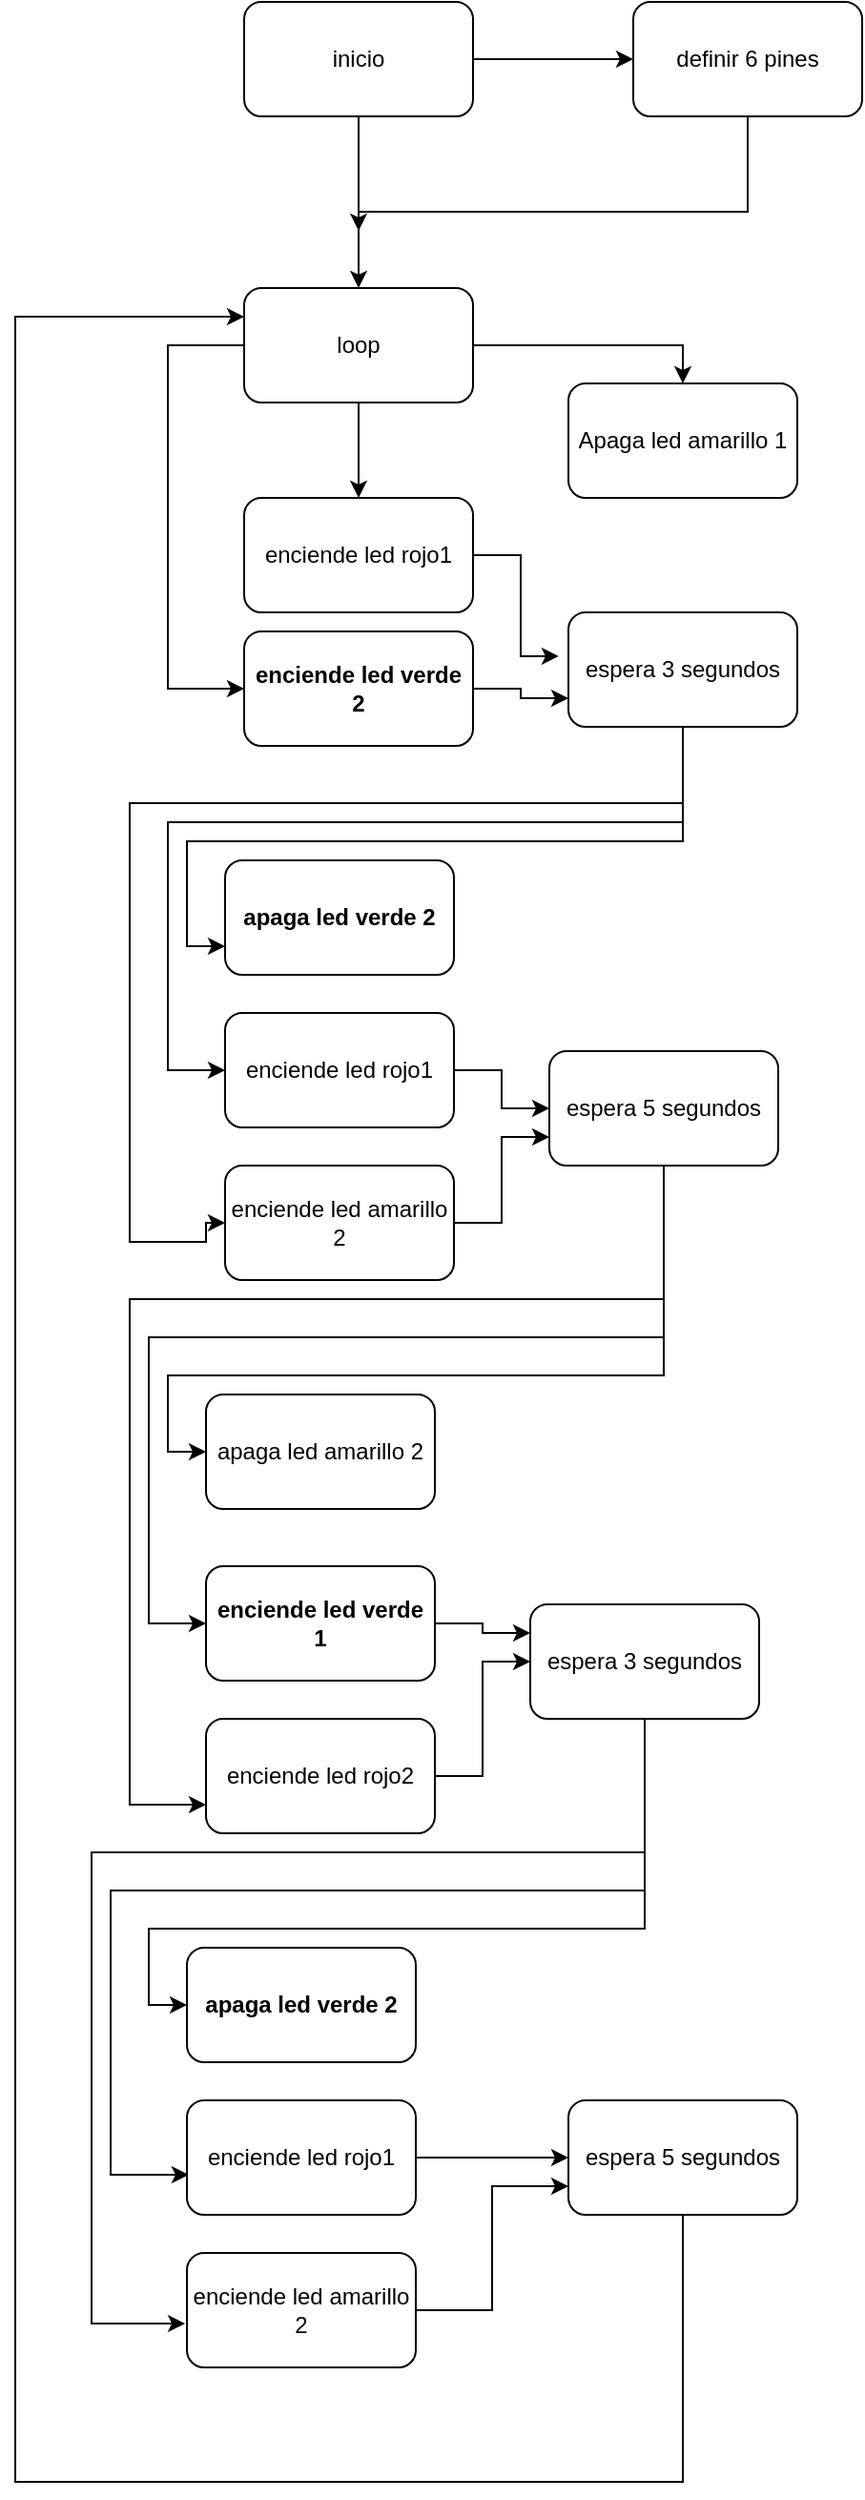 <mxfile version="13.7.3" type="github">
  <diagram id="KB32Bpzx1HNIWIFh3gn_" name="Page-1">
    <mxGraphModel dx="1593" dy="484" grid="1" gridSize="10" guides="1" tooltips="1" connect="1" arrows="1" fold="1" page="1" pageScale="1" pageWidth="827" pageHeight="1169" math="0" shadow="0">
      <root>
        <mxCell id="0" />
        <mxCell id="1" parent="0" />
        <mxCell id="O3o37u2ekzVFeCQ_OCCV-4" style="edgeStyle=orthogonalEdgeStyle;rounded=0;orthogonalLoop=1;jettySize=auto;html=1;entryX=0.5;entryY=0;entryDx=0;entryDy=0;" parent="1" source="O3o37u2ekzVFeCQ_OCCV-1" target="O3o37u2ekzVFeCQ_OCCV-3" edge="1">
          <mxGeometry relative="1" as="geometry" />
        </mxCell>
        <mxCell id="O3o37u2ekzVFeCQ_OCCV-5" style="edgeStyle=orthogonalEdgeStyle;rounded=0;orthogonalLoop=1;jettySize=auto;html=1;entryX=0;entryY=0.5;entryDx=0;entryDy=0;" parent="1" source="O3o37u2ekzVFeCQ_OCCV-1" target="O3o37u2ekzVFeCQ_OCCV-2" edge="1">
          <mxGeometry relative="1" as="geometry" />
        </mxCell>
        <mxCell id="O3o37u2ekzVFeCQ_OCCV-1" value="inicio" style="rounded=1;whiteSpace=wrap;html=1;" parent="1" vertex="1">
          <mxGeometry x="90" y="120" width="120" height="60" as="geometry" />
        </mxCell>
        <mxCell id="O3o37u2ekzVFeCQ_OCCV-6" style="edgeStyle=orthogonalEdgeStyle;rounded=0;orthogonalLoop=1;jettySize=auto;html=1;" parent="1" source="O3o37u2ekzVFeCQ_OCCV-2" edge="1">
          <mxGeometry relative="1" as="geometry">
            <mxPoint x="150" y="240" as="targetPoint" />
            <Array as="points">
              <mxPoint x="354" y="230" />
              <mxPoint x="150" y="230" />
            </Array>
          </mxGeometry>
        </mxCell>
        <mxCell id="O3o37u2ekzVFeCQ_OCCV-2" value="definir 6 pines" style="rounded=1;whiteSpace=wrap;html=1;" parent="1" vertex="1">
          <mxGeometry x="294" y="120" width="120" height="60" as="geometry" />
        </mxCell>
        <mxCell id="O3o37u2ekzVFeCQ_OCCV-14" style="edgeStyle=orthogonalEdgeStyle;rounded=0;orthogonalLoop=1;jettySize=auto;html=1;entryX=0.5;entryY=0;entryDx=0;entryDy=0;" parent="1" source="O3o37u2ekzVFeCQ_OCCV-3" target="O3o37u2ekzVFeCQ_OCCV-7" edge="1">
          <mxGeometry relative="1" as="geometry" />
        </mxCell>
        <mxCell id="VGeh4uAr9P2AFSkJI__z-17" style="edgeStyle=orthogonalEdgeStyle;rounded=0;orthogonalLoop=1;jettySize=auto;html=1;entryX=0;entryY=0.5;entryDx=0;entryDy=0;" parent="1" source="O3o37u2ekzVFeCQ_OCCV-3" target="VGeh4uAr9P2AFSkJI__z-3" edge="1">
          <mxGeometry relative="1" as="geometry">
            <mxPoint x="58" y="510" as="targetPoint" />
            <Array as="points">
              <mxPoint x="50" y="300" />
              <mxPoint x="50" y="480" />
            </Array>
          </mxGeometry>
        </mxCell>
        <mxCell id="e4p7nlFZOUFq5OssbvfT-2" style="edgeStyle=orthogonalEdgeStyle;rounded=0;orthogonalLoop=1;jettySize=auto;html=1;entryX=0.5;entryY=0;entryDx=0;entryDy=0;" edge="1" parent="1" source="O3o37u2ekzVFeCQ_OCCV-3" target="e4p7nlFZOUFq5OssbvfT-1">
          <mxGeometry relative="1" as="geometry" />
        </mxCell>
        <mxCell id="O3o37u2ekzVFeCQ_OCCV-3" value="loop" style="rounded=1;whiteSpace=wrap;html=1;" parent="1" vertex="1">
          <mxGeometry x="90" y="270" width="120" height="60" as="geometry" />
        </mxCell>
        <mxCell id="VGeh4uAr9P2AFSkJI__z-5" style="edgeStyle=orthogonalEdgeStyle;rounded=0;orthogonalLoop=1;jettySize=auto;html=1;entryX=-0.042;entryY=0.383;entryDx=0;entryDy=0;entryPerimeter=0;" parent="1" source="O3o37u2ekzVFeCQ_OCCV-7" target="O3o37u2ekzVFeCQ_OCCV-9" edge="1">
          <mxGeometry relative="1" as="geometry">
            <Array as="points">
              <mxPoint x="235" y="410" />
              <mxPoint x="235" y="463" />
            </Array>
          </mxGeometry>
        </mxCell>
        <mxCell id="O3o37u2ekzVFeCQ_OCCV-7" value="enciende led rojo1" style="rounded=1;whiteSpace=wrap;html=1;" parent="1" vertex="1">
          <mxGeometry x="90" y="380" width="120" height="60" as="geometry" />
        </mxCell>
        <mxCell id="VGeh4uAr9P2AFSkJI__z-27" style="edgeStyle=orthogonalEdgeStyle;rounded=0;orthogonalLoop=1;jettySize=auto;html=1;entryX=0;entryY=0.5;entryDx=0;entryDy=0;" parent="1" source="O3o37u2ekzVFeCQ_OCCV-8" target="O3o37u2ekzVFeCQ_OCCV-10" edge="1">
          <mxGeometry relative="1" as="geometry">
            <Array as="points">
              <mxPoint x="310" y="840" />
              <mxPoint x="50" y="840" />
              <mxPoint x="50" y="880" />
            </Array>
          </mxGeometry>
        </mxCell>
        <mxCell id="VGeh4uAr9P2AFSkJI__z-28" style="edgeStyle=orthogonalEdgeStyle;rounded=0;orthogonalLoop=1;jettySize=auto;html=1;entryX=0;entryY=0.5;entryDx=0;entryDy=0;" parent="1" source="O3o37u2ekzVFeCQ_OCCV-8" target="O3o37u2ekzVFeCQ_OCCV-11" edge="1">
          <mxGeometry relative="1" as="geometry">
            <Array as="points">
              <mxPoint x="310" y="820" />
              <mxPoint x="40" y="820" />
              <mxPoint x="40" y="970" />
            </Array>
          </mxGeometry>
        </mxCell>
        <mxCell id="VGeh4uAr9P2AFSkJI__z-29" style="edgeStyle=orthogonalEdgeStyle;rounded=0;orthogonalLoop=1;jettySize=auto;html=1;entryX=0;entryY=0.75;entryDx=0;entryDy=0;" parent="1" source="O3o37u2ekzVFeCQ_OCCV-8" target="VGeh4uAr9P2AFSkJI__z-1" edge="1">
          <mxGeometry relative="1" as="geometry">
            <Array as="points">
              <mxPoint x="310" y="800" />
              <mxPoint x="30" y="800" />
              <mxPoint x="30" y="1065" />
            </Array>
          </mxGeometry>
        </mxCell>
        <mxCell id="O3o37u2ekzVFeCQ_OCCV-8" value="espera 5 segundos" style="rounded=1;whiteSpace=wrap;html=1;" parent="1" vertex="1">
          <mxGeometry x="250" y="670" width="120" height="60" as="geometry" />
        </mxCell>
        <mxCell id="VGeh4uAr9P2AFSkJI__z-18" style="edgeStyle=orthogonalEdgeStyle;rounded=0;orthogonalLoop=1;jettySize=auto;html=1;entryX=0;entryY=0.75;entryDx=0;entryDy=0;" parent="1" source="O3o37u2ekzVFeCQ_OCCV-9" target="VGeh4uAr9P2AFSkJI__z-11" edge="1">
          <mxGeometry relative="1" as="geometry">
            <Array as="points">
              <mxPoint x="320" y="560" />
              <mxPoint x="60" y="560" />
              <mxPoint x="60" y="615" />
            </Array>
          </mxGeometry>
        </mxCell>
        <mxCell id="VGeh4uAr9P2AFSkJI__z-19" style="edgeStyle=orthogonalEdgeStyle;rounded=0;orthogonalLoop=1;jettySize=auto;html=1;entryX=0;entryY=0.5;entryDx=0;entryDy=0;" parent="1" source="O3o37u2ekzVFeCQ_OCCV-9" target="VGeh4uAr9P2AFSkJI__z-7" edge="1">
          <mxGeometry relative="1" as="geometry">
            <Array as="points">
              <mxPoint x="320" y="550" />
              <mxPoint x="50" y="550" />
              <mxPoint x="50" y="680" />
            </Array>
          </mxGeometry>
        </mxCell>
        <mxCell id="VGeh4uAr9P2AFSkJI__z-20" style="edgeStyle=orthogonalEdgeStyle;rounded=0;orthogonalLoop=1;jettySize=auto;html=1;entryX=0;entryY=0.5;entryDx=0;entryDy=0;" parent="1" source="O3o37u2ekzVFeCQ_OCCV-9" target="VGeh4uAr9P2AFSkJI__z-2" edge="1">
          <mxGeometry relative="1" as="geometry">
            <Array as="points">
              <mxPoint x="320" y="540" />
              <mxPoint x="30" y="540" />
              <mxPoint x="30" y="770" />
              <mxPoint x="70" y="770" />
              <mxPoint x="70" y="760" />
            </Array>
          </mxGeometry>
        </mxCell>
        <mxCell id="O3o37u2ekzVFeCQ_OCCV-9" value="espera 3 segundos" style="rounded=1;whiteSpace=wrap;html=1;" parent="1" vertex="1">
          <mxGeometry x="260" y="440" width="120" height="60" as="geometry" />
        </mxCell>
        <mxCell id="O3o37u2ekzVFeCQ_OCCV-10" value="apaga led amarillo 2" style="rounded=1;whiteSpace=wrap;html=1;" parent="1" vertex="1">
          <mxGeometry x="70" y="850" width="120" height="60" as="geometry" />
        </mxCell>
        <mxCell id="VGeh4uAr9P2AFSkJI__z-31" style="edgeStyle=orthogonalEdgeStyle;rounded=0;orthogonalLoop=1;jettySize=auto;html=1;entryX=0;entryY=0.25;entryDx=0;entryDy=0;" parent="1" source="O3o37u2ekzVFeCQ_OCCV-11" target="VGeh4uAr9P2AFSkJI__z-30" edge="1">
          <mxGeometry relative="1" as="geometry" />
        </mxCell>
        <mxCell id="O3o37u2ekzVFeCQ_OCCV-11" value="enciende led verde 1" style="rounded=1;whiteSpace=wrap;html=1;fontStyle=1" parent="1" vertex="1">
          <mxGeometry x="70" y="940" width="120" height="60" as="geometry" />
        </mxCell>
        <mxCell id="VGeh4uAr9P2AFSkJI__z-32" style="edgeStyle=orthogonalEdgeStyle;rounded=0;orthogonalLoop=1;jettySize=auto;html=1;entryX=0;entryY=0.5;entryDx=0;entryDy=0;" parent="1" source="VGeh4uAr9P2AFSkJI__z-1" target="VGeh4uAr9P2AFSkJI__z-30" edge="1">
          <mxGeometry relative="1" as="geometry" />
        </mxCell>
        <mxCell id="VGeh4uAr9P2AFSkJI__z-1" value="enciende led rojo2" style="rounded=1;whiteSpace=wrap;html=1;" parent="1" vertex="1">
          <mxGeometry x="70" y="1020" width="120" height="60" as="geometry" />
        </mxCell>
        <mxCell id="VGeh4uAr9P2AFSkJI__z-25" style="edgeStyle=orthogonalEdgeStyle;rounded=0;orthogonalLoop=1;jettySize=auto;html=1;entryX=0;entryY=0.75;entryDx=0;entryDy=0;" parent="1" source="VGeh4uAr9P2AFSkJI__z-2" target="O3o37u2ekzVFeCQ_OCCV-8" edge="1">
          <mxGeometry relative="1" as="geometry" />
        </mxCell>
        <mxCell id="VGeh4uAr9P2AFSkJI__z-2" value="enciende led amarillo 2" style="rounded=1;whiteSpace=wrap;html=1;" parent="1" vertex="1">
          <mxGeometry x="80" y="730" width="120" height="60" as="geometry" />
        </mxCell>
        <mxCell id="VGeh4uAr9P2AFSkJI__z-6" style="edgeStyle=orthogonalEdgeStyle;rounded=0;orthogonalLoop=1;jettySize=auto;html=1;entryX=0;entryY=0.75;entryDx=0;entryDy=0;" parent="1" source="VGeh4uAr9P2AFSkJI__z-3" target="O3o37u2ekzVFeCQ_OCCV-9" edge="1">
          <mxGeometry relative="1" as="geometry" />
        </mxCell>
        <mxCell id="VGeh4uAr9P2AFSkJI__z-3" value="enciende led verde 2" style="rounded=1;whiteSpace=wrap;html=1;fontStyle=1" parent="1" vertex="1">
          <mxGeometry x="90" y="450" width="120" height="60" as="geometry" />
        </mxCell>
        <mxCell id="VGeh4uAr9P2AFSkJI__z-24" style="edgeStyle=orthogonalEdgeStyle;rounded=0;orthogonalLoop=1;jettySize=auto;html=1;entryX=0;entryY=0.5;entryDx=0;entryDy=0;" parent="1" source="VGeh4uAr9P2AFSkJI__z-7" target="O3o37u2ekzVFeCQ_OCCV-8" edge="1">
          <mxGeometry relative="1" as="geometry" />
        </mxCell>
        <mxCell id="VGeh4uAr9P2AFSkJI__z-7" value="enciende led rojo1" style="rounded=1;whiteSpace=wrap;html=1;" parent="1" vertex="1">
          <mxGeometry x="80" y="650" width="120" height="60" as="geometry" />
        </mxCell>
        <mxCell id="VGeh4uAr9P2AFSkJI__z-11" value="apaga led verde 2" style="rounded=1;whiteSpace=wrap;html=1;fontStyle=1" parent="1" vertex="1">
          <mxGeometry x="80" y="570" width="120" height="60" as="geometry" />
        </mxCell>
        <mxCell id="VGeh4uAr9P2AFSkJI__z-36" style="edgeStyle=orthogonalEdgeStyle;rounded=0;orthogonalLoop=1;jettySize=auto;html=1;entryX=0;entryY=0.5;entryDx=0;entryDy=0;" parent="1" source="VGeh4uAr9P2AFSkJI__z-30" target="VGeh4uAr9P2AFSkJI__z-35" edge="1">
          <mxGeometry relative="1" as="geometry">
            <Array as="points">
              <mxPoint x="300" y="1130" />
              <mxPoint x="40" y="1130" />
              <mxPoint x="40" y="1170" />
            </Array>
          </mxGeometry>
        </mxCell>
        <mxCell id="VGeh4uAr9P2AFSkJI__z-37" style="edgeStyle=orthogonalEdgeStyle;rounded=0;orthogonalLoop=1;jettySize=auto;html=1;entryX=0.008;entryY=0.65;entryDx=0;entryDy=0;entryPerimeter=0;" parent="1" source="VGeh4uAr9P2AFSkJI__z-30" target="VGeh4uAr9P2AFSkJI__z-34" edge="1">
          <mxGeometry relative="1" as="geometry">
            <Array as="points">
              <mxPoint x="300" y="1110" />
              <mxPoint x="20" y="1110" />
              <mxPoint x="20" y="1259" />
            </Array>
          </mxGeometry>
        </mxCell>
        <mxCell id="VGeh4uAr9P2AFSkJI__z-38" style="edgeStyle=orthogonalEdgeStyle;rounded=0;orthogonalLoop=1;jettySize=auto;html=1;entryX=-0.008;entryY=0.617;entryDx=0;entryDy=0;entryPerimeter=0;" parent="1" source="VGeh4uAr9P2AFSkJI__z-30" target="VGeh4uAr9P2AFSkJI__z-33" edge="1">
          <mxGeometry relative="1" as="geometry">
            <Array as="points">
              <mxPoint x="300" y="1090" />
              <mxPoint x="10" y="1090" />
              <mxPoint x="10" y="1337" />
            </Array>
          </mxGeometry>
        </mxCell>
        <mxCell id="VGeh4uAr9P2AFSkJI__z-30" value="espera 3 segundos" style="rounded=1;whiteSpace=wrap;html=1;" parent="1" vertex="1">
          <mxGeometry x="240" y="960" width="120" height="60" as="geometry" />
        </mxCell>
        <mxCell id="VGeh4uAr9P2AFSkJI__z-41" style="edgeStyle=orthogonalEdgeStyle;rounded=0;orthogonalLoop=1;jettySize=auto;html=1;entryX=0;entryY=0.75;entryDx=0;entryDy=0;" parent="1" source="VGeh4uAr9P2AFSkJI__z-33" target="VGeh4uAr9P2AFSkJI__z-39" edge="1">
          <mxGeometry relative="1" as="geometry" />
        </mxCell>
        <mxCell id="VGeh4uAr9P2AFSkJI__z-33" value="enciende led amarillo 2" style="rounded=1;whiteSpace=wrap;html=1;" parent="1" vertex="1">
          <mxGeometry x="60" y="1300" width="120" height="60" as="geometry" />
        </mxCell>
        <mxCell id="VGeh4uAr9P2AFSkJI__z-40" style="edgeStyle=orthogonalEdgeStyle;rounded=0;orthogonalLoop=1;jettySize=auto;html=1;entryX=0;entryY=0.5;entryDx=0;entryDy=0;" parent="1" source="VGeh4uAr9P2AFSkJI__z-34" target="VGeh4uAr9P2AFSkJI__z-39" edge="1">
          <mxGeometry relative="1" as="geometry" />
        </mxCell>
        <mxCell id="VGeh4uAr9P2AFSkJI__z-34" value="enciende led rojo1" style="rounded=1;whiteSpace=wrap;html=1;" parent="1" vertex="1">
          <mxGeometry x="60" y="1220" width="120" height="60" as="geometry" />
        </mxCell>
        <mxCell id="VGeh4uAr9P2AFSkJI__z-35" value="apaga led verde 2" style="rounded=1;whiteSpace=wrap;html=1;fontStyle=1" parent="1" vertex="1">
          <mxGeometry x="60" y="1140" width="120" height="60" as="geometry" />
        </mxCell>
        <mxCell id="VGeh4uAr9P2AFSkJI__z-42" style="edgeStyle=orthogonalEdgeStyle;rounded=0;orthogonalLoop=1;jettySize=auto;html=1;entryX=0;entryY=0.25;entryDx=0;entryDy=0;" parent="1" source="VGeh4uAr9P2AFSkJI__z-39" target="O3o37u2ekzVFeCQ_OCCV-3" edge="1">
          <mxGeometry relative="1" as="geometry">
            <Array as="points">
              <mxPoint x="320" y="1420" />
              <mxPoint x="-30" y="1420" />
              <mxPoint x="-30" y="285" />
            </Array>
          </mxGeometry>
        </mxCell>
        <mxCell id="VGeh4uAr9P2AFSkJI__z-39" value="espera 5 segundos" style="rounded=1;whiteSpace=wrap;html=1;" parent="1" vertex="1">
          <mxGeometry x="260" y="1220" width="120" height="60" as="geometry" />
        </mxCell>
        <mxCell id="e4p7nlFZOUFq5OssbvfT-1" value="Apaga led amarillo 1" style="rounded=1;whiteSpace=wrap;html=1;" vertex="1" parent="1">
          <mxGeometry x="260" y="320" width="120" height="60" as="geometry" />
        </mxCell>
      </root>
    </mxGraphModel>
  </diagram>
</mxfile>
